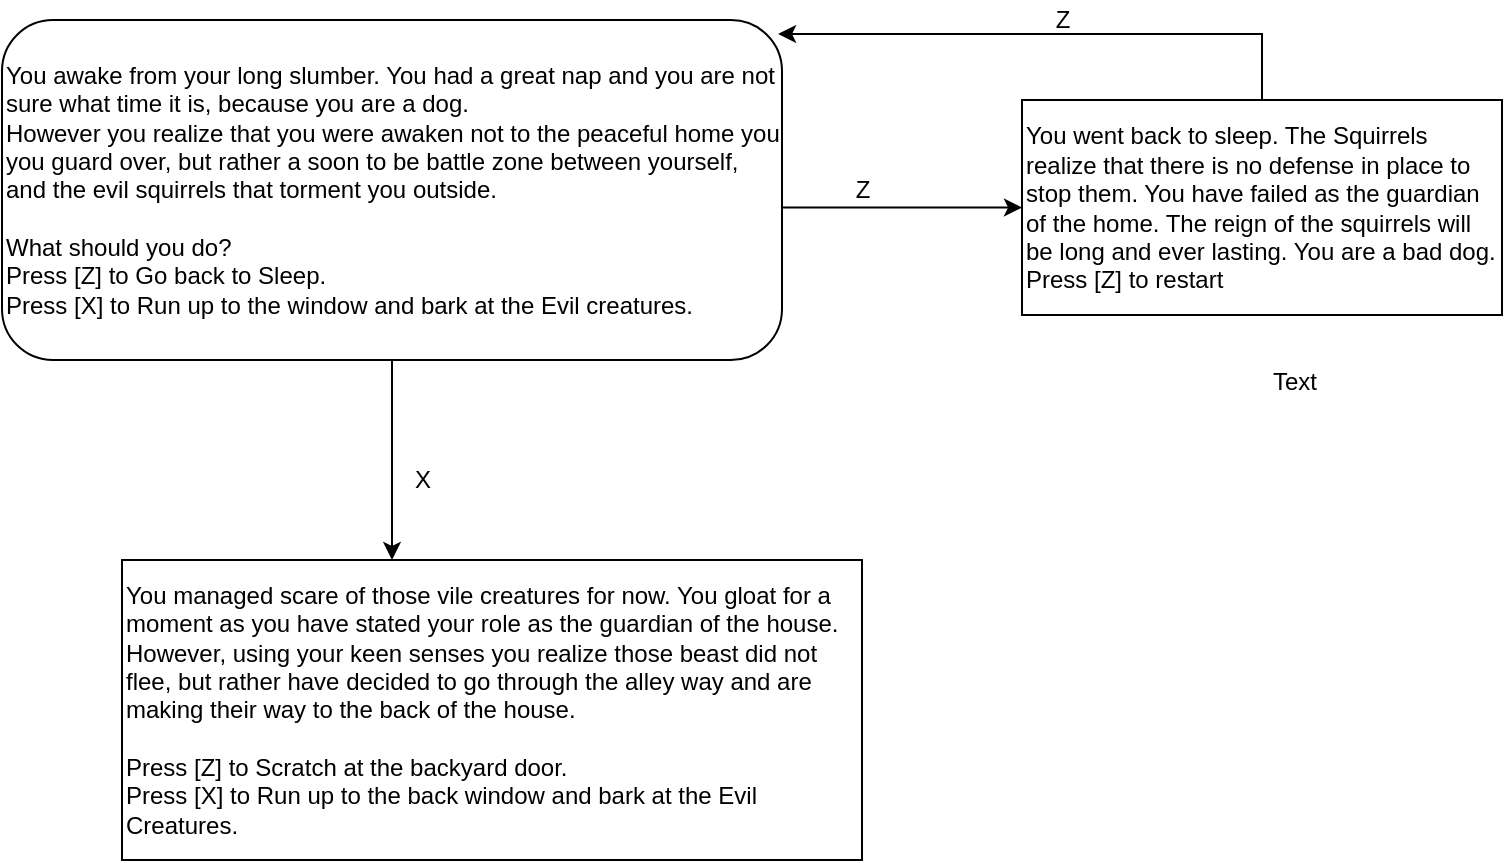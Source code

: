 <mxfile version="12.6.8" type="device"><diagram id="C5RBs43oDa-KdzZeNtuy" name="Page-1"><mxGraphModel dx="4392" dy="730" grid="1" gridSize="10" guides="1" tooltips="1" connect="1" arrows="1" fold="1" page="1" pageScale="1" pageWidth="827" pageHeight="1169" math="0" shadow="0"><root><mxCell id="WIyWlLk6GJQsqaUBKTNV-0"/><mxCell id="WIyWlLk6GJQsqaUBKTNV-1" parent="WIyWlLk6GJQsqaUBKTNV-0"/><mxCell id="wkeLa1MZYuX9lEdDsvac-4" style="edgeStyle=orthogonalEdgeStyle;rounded=0;orthogonalLoop=1;jettySize=auto;html=1;exitX=0.5;exitY=1;exitDx=0;exitDy=0;" edge="1" parent="WIyWlLk6GJQsqaUBKTNV-1" source="WIyWlLk6GJQsqaUBKTNV-3"><mxGeometry relative="1" as="geometry"><mxPoint x="-3095" y="290" as="targetPoint"/></mxGeometry></mxCell><mxCell id="wkeLa1MZYuX9lEdDsvac-5" style="edgeStyle=orthogonalEdgeStyle;rounded=0;orthogonalLoop=1;jettySize=auto;html=1;exitX=1;exitY=0.5;exitDx=0;exitDy=0;entryX=0;entryY=0.5;entryDx=0;entryDy=0;" edge="1" parent="WIyWlLk6GJQsqaUBKTNV-1" source="WIyWlLk6GJQsqaUBKTNV-3" target="wkeLa1MZYuX9lEdDsvac-11"><mxGeometry relative="1" as="geometry"><mxPoint x="-2790" y="105" as="targetPoint"/><Array as="points"><mxPoint x="-2900" y="114"/></Array></mxGeometry></mxCell><mxCell id="WIyWlLk6GJQsqaUBKTNV-3" value="&lt;div align=&quot;left&quot;&gt;You awake from your long slumber. You had a great nap and you are not sure what time it is, because you are a dog.&lt;br&gt;However you realize that you were awaken not to the peaceful home you you guard over, but rather a soon to be battle zone between yourself, and the evil squirrels that torment you outside.&lt;br&gt;&lt;br&gt;What should you do?&lt;br&gt;Press [Z] to Go back to Sleep.&lt;br&gt;Press [X] to Run up to the window and bark at the Evil creatures.&lt;/div&gt;" style="rounded=1;whiteSpace=wrap;html=1;fontSize=12;glass=0;strokeWidth=1;shadow=0;align=left;" parent="WIyWlLk6GJQsqaUBKTNV-1" vertex="1"><mxGeometry x="-3290" y="20" width="390" height="170" as="geometry"/></mxCell><mxCell id="wkeLa1MZYuX9lEdDsvac-6" value="Z" style="text;html=1;align=center;verticalAlign=middle;resizable=0;points=[];autosize=1;" vertex="1" parent="WIyWlLk6GJQsqaUBKTNV-1"><mxGeometry x="-2870" y="95" width="20" height="20" as="geometry"/></mxCell><mxCell id="wkeLa1MZYuX9lEdDsvac-7" value="X" style="text;html=1;align=center;verticalAlign=middle;resizable=0;points=[];autosize=1;" vertex="1" parent="WIyWlLk6GJQsqaUBKTNV-1"><mxGeometry x="-3090" y="240" width="20" height="20" as="geometry"/></mxCell><mxCell id="wkeLa1MZYuX9lEdDsvac-9" value="Text" style="text;html=1;align=center;verticalAlign=middle;resizable=0;points=[];autosize=1;" vertex="1" parent="WIyWlLk6GJQsqaUBKTNV-1"><mxGeometry x="-2664" y="191" width="40" height="20" as="geometry"/></mxCell><mxCell id="wkeLa1MZYuX9lEdDsvac-15" style="edgeStyle=orthogonalEdgeStyle;rounded=0;orthogonalLoop=1;jettySize=auto;html=1;entryX=0.995;entryY=0.041;entryDx=0;entryDy=0;entryPerimeter=0;" edge="1" parent="WIyWlLk6GJQsqaUBKTNV-1" source="wkeLa1MZYuX9lEdDsvac-11" target="WIyWlLk6GJQsqaUBKTNV-3"><mxGeometry relative="1" as="geometry"><mxPoint x="-2660" y="10" as="targetPoint"/><Array as="points"><mxPoint x="-2660" y="27"/></Array></mxGeometry></mxCell><mxCell id="wkeLa1MZYuX9lEdDsvac-11" value="&lt;div align=&quot;left&quot;&gt;You went back to sleep. The Squirrels realize that there is no defense in place to stop them. You have failed as the guardian of the home. The reign of the squirrels will be long and ever lasting. You are a bad dog. &lt;br&gt;&lt;/div&gt;&lt;div align=&quot;left&quot;&gt;Press [Z] to restart&lt;br&gt;&lt;/div&gt;" style="rounded=0;whiteSpace=wrap;html=1;align=left;" vertex="1" parent="WIyWlLk6GJQsqaUBKTNV-1"><mxGeometry x="-2780" y="60" width="240" height="107.5" as="geometry"/></mxCell><mxCell id="wkeLa1MZYuX9lEdDsvac-17" value="Z" style="text;html=1;align=center;verticalAlign=middle;resizable=0;points=[];autosize=1;" vertex="1" parent="WIyWlLk6GJQsqaUBKTNV-1"><mxGeometry x="-2770" y="10" width="20" height="20" as="geometry"/></mxCell><mxCell id="wkeLa1MZYuX9lEdDsvac-18" value="&lt;div align=&quot;left&quot;&gt;You managed scare of those vile creatures for now. You gloat for a moment as you have stated your role as the guardian of the house. However, using your keen senses you realize those beast did not flee, but rather have decided to go through the alley way and are making their way to the back of the house.&lt;/div&gt;&lt;div align=&quot;left&quot;&gt;&lt;br&gt;&lt;/div&gt;&lt;div align=&quot;left&quot;&gt;Press [Z] to Scratch at the backyard door.&lt;/div&gt;&lt;div align=&quot;left&quot;&gt;Press [X] to Run up to the back window and bark at the Evil Creatures.&lt;br&gt;&lt;/div&gt;" style="rounded=0;whiteSpace=wrap;html=1;align=left;" vertex="1" parent="WIyWlLk6GJQsqaUBKTNV-1"><mxGeometry x="-3230" y="290" width="370" height="150" as="geometry"/></mxCell></root></mxGraphModel></diagram></mxfile>